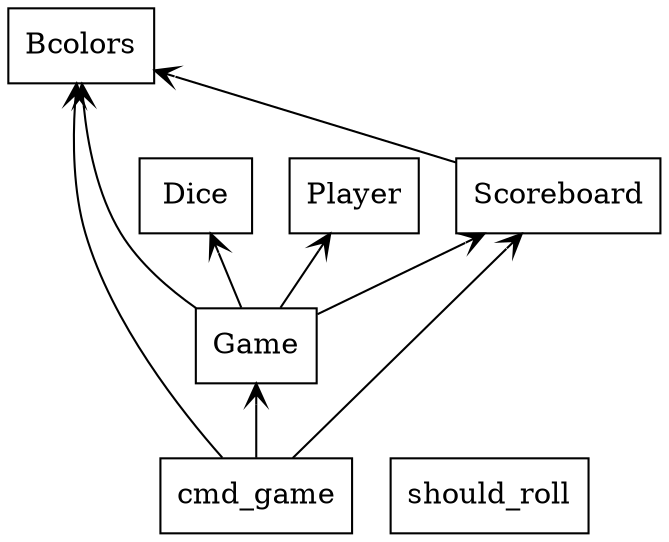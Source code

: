 digraph "packages" {
rankdir=BT
charset="utf-8"
"Bcolors" [color="black", label="Bcolors", shape="box", style="solid"];
"Dice" [color="black", label="Dice", shape="box", style="solid"];
"Game" [color="black", label="Game", shape="box", style="solid"];
"Player" [color="black", label="Player", shape="box", style="solid"];
"Scoreboard" [color="black", label="Scoreboard", shape="box", style="solid"];
"cmd_game" [color="black", label="cmd_game", shape="box", style="solid"];
"should_roll" [color="black", label="should_roll", shape="box", style="solid"];
"Game" -> "Bcolors" [arrowhead="open", arrowtail="none"];
"Game" -> "Dice" [arrowhead="open", arrowtail="none"];
"Game" -> "Player" [arrowhead="open", arrowtail="none"];
"Game" -> "Scoreboard" [arrowhead="open", arrowtail="none"];
"Scoreboard" -> "Bcolors" [arrowhead="open", arrowtail="none"];
"cmd_game" -> "Bcolors" [arrowhead="open", arrowtail="none"];
"cmd_game" -> "Game" [arrowhead="open", arrowtail="none"];
"cmd_game" -> "Scoreboard" [arrowhead="open", arrowtail="none"];
}
